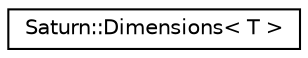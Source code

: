digraph "Graphical Class Hierarchy"
{
  edge [fontname="Helvetica",fontsize="10",labelfontname="Helvetica",labelfontsize="10"];
  node [fontname="Helvetica",fontsize="10",shape=record];
  rankdir="LR";
  Node0 [label="Saturn::Dimensions\< T \>",height=0.2,width=0.4,color="black", fillcolor="white", style="filled",URL="$struct_saturn_1_1_dimensions.html"];
}
